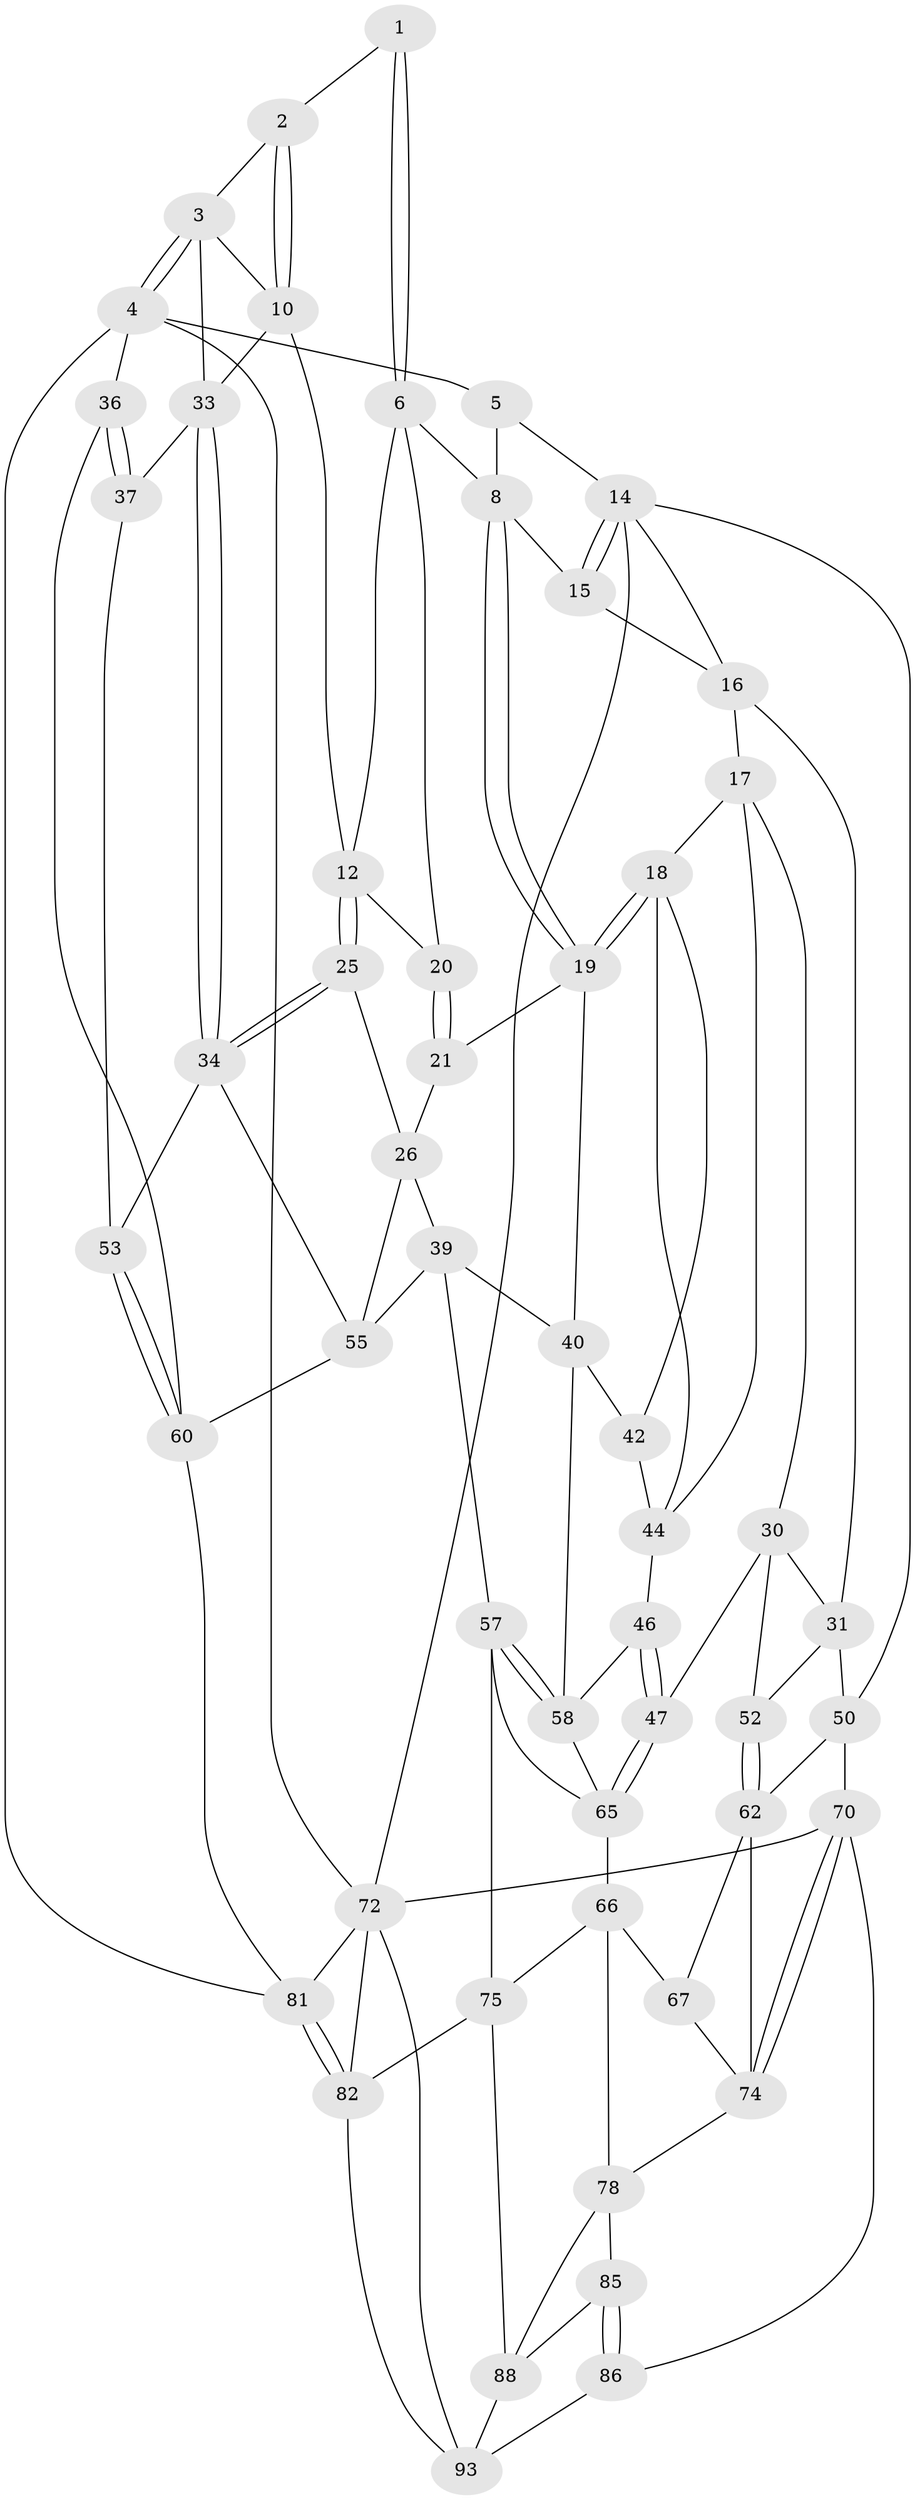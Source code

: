 // Generated by graph-tools (version 1.1) at 2025/24/03/03/25 07:24:40]
// undirected, 53 vertices, 118 edges
graph export_dot {
graph [start="1"]
  node [color=gray90,style=filled];
  1 [pos="+0.7295530156809231+0"];
  2 [pos="+0.7603151277918386+0"];
  3 [pos="+0.9884357476252628+0.15246106300830725",super="+32"];
  4 [pos="+1+0.17464144036349105",super="+80"];
  5 [pos="+0.7279717451048346+0"];
  6 [pos="+0.6650303552578938+0.03429282796496918",super="+7"];
  8 [pos="+0.3848264361009415+0",super="+9"];
  10 [pos="+0.8315133988224697+0.1802757069824799",super="+11"];
  12 [pos="+0.7199234893015309+0.1936865834365295",super="+13"];
  14 [pos="+0+0",super="+28"];
  15 [pos="+0+0"];
  16 [pos="+0.11767440523083542+0.13173355366086203",super="+27"];
  17 [pos="+0.1844649096301644+0.16071626521852936",super="+29"];
  18 [pos="+0.33637702208617815+0.14596715884602268",super="+43"];
  19 [pos="+0.35053347851682537+0.13520562395955107",super="+22"];
  20 [pos="+0.5575454944363001+0.12141963756295394",super="+23"];
  21 [pos="+0.4447833921391893+0.18247492492754236",super="+24"];
  25 [pos="+0.7014100108214395+0.2171803844490806"];
  26 [pos="+0.586288927370912+0.28016161131591455",super="+38"];
  30 [pos="+0.12825611319708802+0.3035907739948656",super="+48"];
  31 [pos="+0.07482905603759894+0.3098448898047222",super="+49"];
  33 [pos="+0.7749775193701857+0.33297977140562784",super="+35"];
  34 [pos="+0.7453151921077056+0.3573603446093583",super="+54"];
  36 [pos="+1+0.47702547648475485",super="+63"];
  37 [pos="+0.9292713109390552+0.4025750641850323"];
  39 [pos="+0.4469818839169675+0.35158048238327894",super="+56"];
  40 [pos="+0.44043397140947066+0.3501732959019629",super="+41"];
  42 [pos="+0.30635230914118294+0.3782596857779668"];
  44 [pos="+0.1804327726516994+0.3059393859883627",super="+45"];
  46 [pos="+0.24134655241651234+0.44139210624497804"];
  47 [pos="+0.22180303306527244+0.45710162069834687"];
  50 [pos="+0+0.4592513240311601",super="+51"];
  52 [pos="+0.09888196615519898+0.4382781606418087"];
  53 [pos="+0.8391039850251927+0.4125201226190747"];
  55 [pos="+0.6194345248539197+0.4536581410108164",super="+59"];
  57 [pos="+0.5437039406814245+0.6151991247790853",super="+73"];
  58 [pos="+0.45722140697608554+0.5204967517108972",super="+61"];
  60 [pos="+0.642778145830851+0.6140544914300229",super="+64"];
  62 [pos="+0.06497306054432239+0.5325218223750834",super="+68"];
  65 [pos="+0.2151374794769994+0.5570127791581373",super="+69"];
  66 [pos="+0.16467870486570232+0.5937722948674856",super="+76"];
  67 [pos="+0.12708186618781736+0.6092107733514053"];
  70 [pos="+0+0.6477595149373616",super="+71"];
  72 [pos="+0+1",super="+91"];
  74 [pos="+0+0.6518674262341398",super="+77"];
  75 [pos="+0.4139087675679324+0.7550469742731215",super="+84"];
  78 [pos="+0.14725947581173765+0.8097645003259889",super="+79"];
  81 [pos="+0.7723127591409702+0.8139115771978029",super="+87"];
  82 [pos="+0.5147420569271323+1",super="+83"];
  85 [pos="+0.125655361864913+0.8161355900181444",super="+90"];
  86 [pos="+0+0.8587040631686611",super="+92"];
  88 [pos="+0.23275040634139382+0.8969036510162601",super="+89"];
  93 [pos="+0.2089430890025725+1",super="+94"];
  1 -- 2;
  1 -- 6;
  1 -- 6;
  2 -- 3;
  2 -- 10;
  2 -- 10;
  3 -- 4;
  3 -- 4;
  3 -- 33;
  3 -- 10;
  4 -- 5;
  4 -- 36 [weight=2];
  4 -- 72;
  4 -- 81;
  5 -- 14;
  5 -- 8;
  6 -- 8;
  6 -- 20;
  6 -- 12;
  8 -- 19;
  8 -- 19;
  8 -- 15;
  10 -- 33;
  10 -- 12;
  12 -- 25;
  12 -- 25;
  12 -- 20;
  14 -- 15;
  14 -- 15;
  14 -- 72;
  14 -- 16;
  14 -- 50;
  15 -- 16;
  16 -- 17;
  16 -- 31;
  17 -- 18;
  17 -- 44;
  17 -- 30;
  18 -- 19;
  18 -- 19;
  18 -- 42;
  18 -- 44;
  19 -- 40;
  19 -- 21;
  20 -- 21 [weight=2];
  20 -- 21;
  21 -- 26;
  25 -- 26;
  25 -- 34;
  25 -- 34;
  26 -- 39;
  26 -- 55;
  30 -- 31;
  30 -- 52;
  30 -- 47;
  31 -- 50;
  31 -- 52;
  33 -- 34;
  33 -- 34;
  33 -- 37;
  34 -- 53;
  34 -- 55;
  36 -- 37;
  36 -- 37;
  36 -- 60;
  37 -- 53;
  39 -- 40;
  39 -- 57;
  39 -- 55;
  40 -- 42;
  40 -- 58;
  42 -- 44;
  44 -- 46;
  46 -- 47;
  46 -- 47;
  46 -- 58;
  47 -- 65;
  47 -- 65;
  50 -- 62;
  50 -- 70;
  52 -- 62;
  52 -- 62;
  53 -- 60;
  53 -- 60;
  55 -- 60;
  57 -- 58;
  57 -- 58;
  57 -- 75;
  57 -- 65;
  58 -- 65;
  60 -- 81;
  62 -- 74;
  62 -- 67;
  65 -- 66;
  66 -- 67;
  66 -- 75;
  66 -- 78;
  67 -- 74;
  70 -- 74;
  70 -- 74;
  70 -- 72;
  70 -- 86;
  72 -- 93;
  72 -- 82;
  72 -- 81;
  74 -- 78;
  75 -- 88;
  75 -- 82;
  78 -- 88;
  78 -- 85;
  81 -- 82;
  81 -- 82;
  82 -- 93;
  85 -- 86;
  85 -- 86;
  85 -- 88;
  86 -- 93;
  88 -- 93;
}
